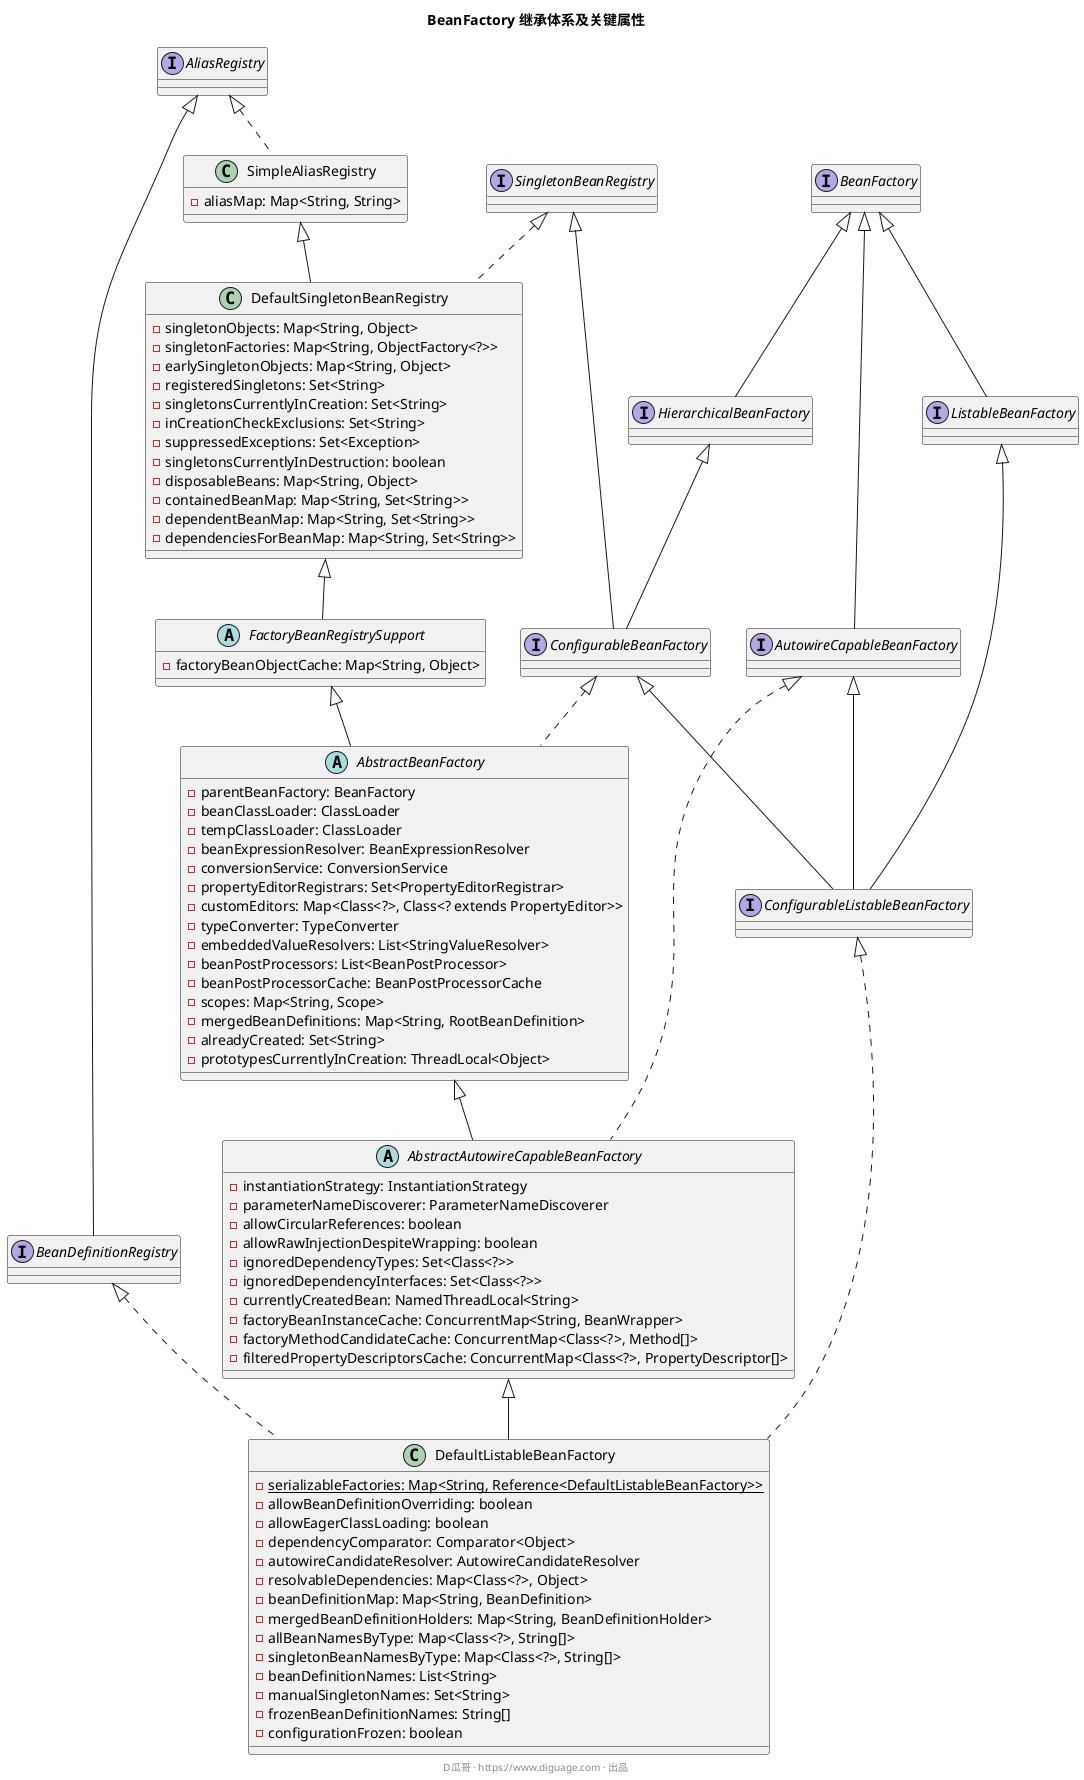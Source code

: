 @startuml
title **BeanFactory 继承体系及关键属性**

interface BeanDefinitionRegistry extends AliasRegistry

class SimpleAliasRegistry implements AliasRegistry {
	- aliasMap: Map<String, String>
}

class DefaultSingletonBeanRegistry extends SimpleAliasRegistry implements SingletonBeanRegistry {
  - singletonObjects: Map<String, Object>
  - singletonFactories: Map<String, ObjectFactory<?>>
  - earlySingletonObjects: Map<String, Object>
  - registeredSingletons: Set<String>
  - singletonsCurrentlyInCreation: Set<String>
  - inCreationCheckExclusions: Set<String>
  - suppressedExceptions: Set<Exception>
  - singletonsCurrentlyInDestruction: boolean
  - disposableBeans: Map<String, Object>
  - containedBeanMap: Map<String, Set<String>>
  - dependentBeanMap: Map<String, Set<String>>
  - dependenciesForBeanMap: Map<String, Set<String>>
}

abstract class FactoryBeanRegistrySupport extends DefaultSingletonBeanRegistry {
  - factoryBeanObjectCache: Map<String, Object>
}

interface ListableBeanFactory extends BeanFactory

interface HierarchicalBeanFactory extends BeanFactory

interface ConfigurableBeanFactory extends HierarchicalBeanFactory, SingletonBeanRegistry

interface AutowireCapableBeanFactory extends BeanFactory

interface ConfigurableListableBeanFactory extends ListableBeanFactory, AutowireCapableBeanFactory, ConfigurableBeanFactory

abstract class AbstractBeanFactory extends FactoryBeanRegistrySupport implements ConfigurableBeanFactory {
  - parentBeanFactory: BeanFactory
  - beanClassLoader: ClassLoader
  - tempClassLoader: ClassLoader
  - beanExpressionResolver: BeanExpressionResolver
  - conversionService: ConversionService
  - propertyEditorRegistrars: Set<PropertyEditorRegistrar>
  - customEditors: Map<Class<?>, Class<? extends PropertyEditor>>
  - typeConverter: TypeConverter
  - embeddedValueResolvers: List<StringValueResolver>
  - beanPostProcessors: List<BeanPostProcessor>
  - beanPostProcessorCache: BeanPostProcessorCache
  - scopes: Map<String, Scope>
  - mergedBeanDefinitions: Map<String, RootBeanDefinition>
  - alreadyCreated: Set<String>
  - prototypesCurrentlyInCreation: ThreadLocal<Object>
}

abstract class AbstractAutowireCapableBeanFactory extends AbstractBeanFactory implements AutowireCapableBeanFactory {
  - instantiationStrategy: InstantiationStrategy
  - parameterNameDiscoverer: ParameterNameDiscoverer
  - allowCircularReferences: boolean
  - allowRawInjectionDespiteWrapping: boolean
  - ignoredDependencyTypes: Set<Class<?>>
  - ignoredDependencyInterfaces: Set<Class<?>>
  - currentlyCreatedBean: NamedThreadLocal<String>
  - factoryBeanInstanceCache: ConcurrentMap<String, BeanWrapper>
  - factoryMethodCandidateCache: ConcurrentMap<Class<?>, Method[]>
  - filteredPropertyDescriptorsCache: ConcurrentMap<Class<?>, PropertyDescriptor[]>
}

class DefaultListableBeanFactory extends AbstractAutowireCapableBeanFactory implements ConfigurableListableBeanFactory, BeanDefinitionRegistry {
  - {static} serializableFactories: Map<String, Reference<DefaultListableBeanFactory>>
  - allowBeanDefinitionOverriding: boolean
  - allowEagerClassLoading: boolean
  - dependencyComparator: Comparator<Object>
  - autowireCandidateResolver: AutowireCandidateResolver
  - resolvableDependencies: Map<Class<?>, Object>
  - beanDefinitionMap: Map<String, BeanDefinition>
  - mergedBeanDefinitionHolders: Map<String, BeanDefinitionHolder>
  - allBeanNamesByType: Map<Class<?>, String[]>
  - singletonBeanNamesByType: Map<Class<?>, String[]>
  - beanDefinitionNames: List<String>
  - manualSingletonNames: Set<String>
  - frozenBeanDefinitionNames: String[]
  - configurationFrozen: boolean
}


footer D瓜哥 · https://www.diguage.com · 出品
@enduml

